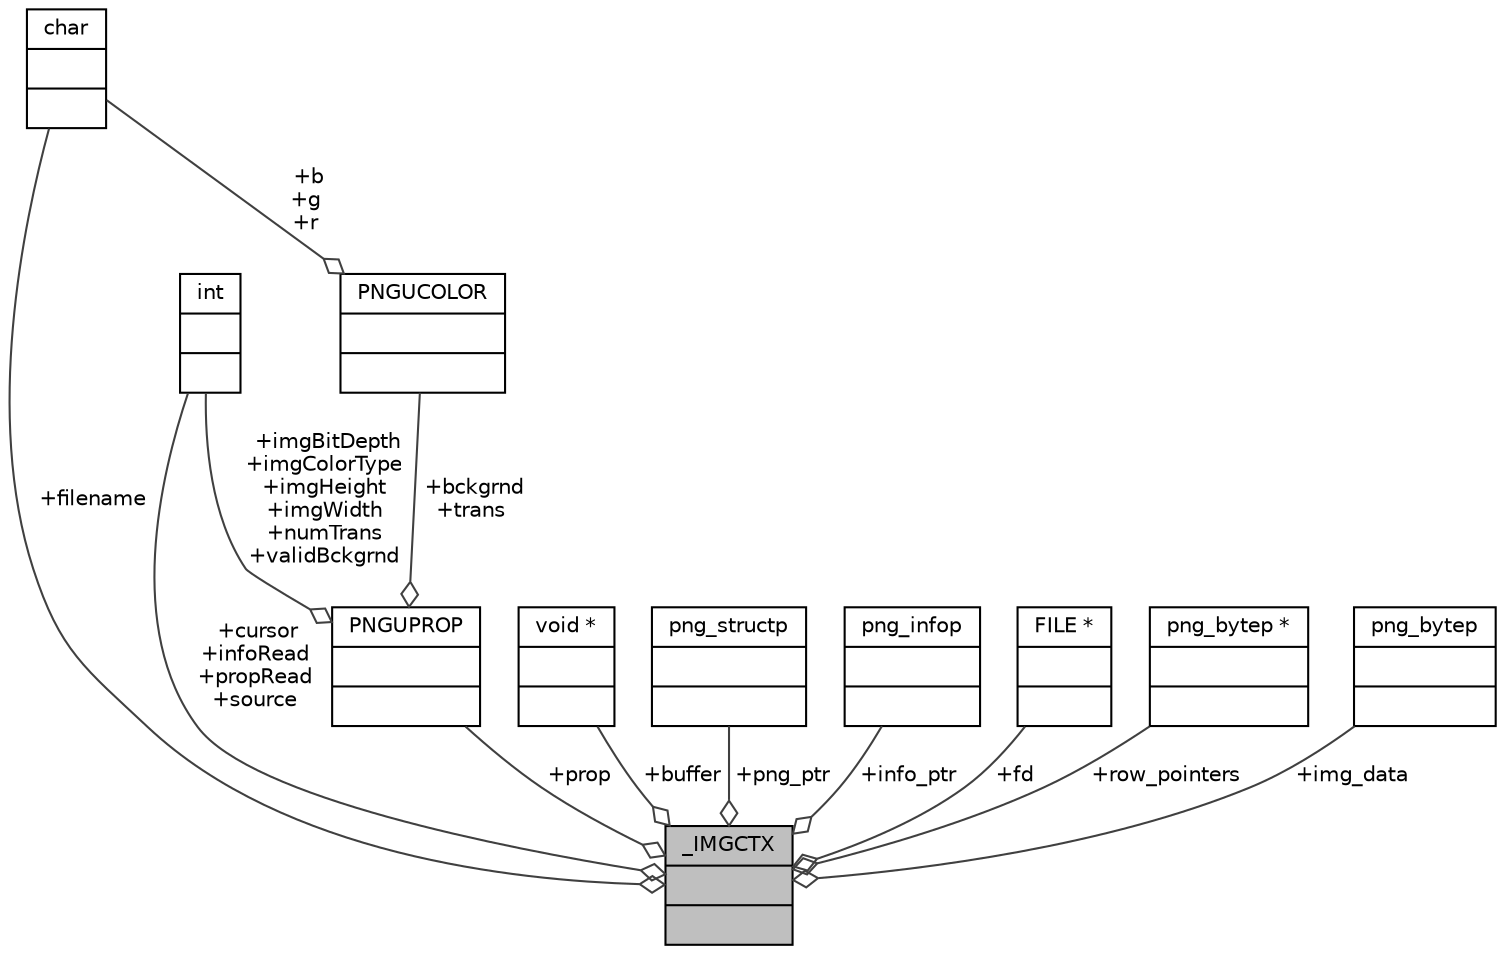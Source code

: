 digraph "_IMGCTX"
{
 // LATEX_PDF_SIZE
  edge [fontname="Helvetica",fontsize="10",labelfontname="Helvetica",labelfontsize="10"];
  node [fontname="Helvetica",fontsize="10",shape=record];
  Node1 [label="{_IMGCTX\n||}",height=0.2,width=0.4,color="black", fillcolor="grey75", style="filled", fontcolor="black",tooltip=" "];
  Node2 -> Node1 [color="grey25",fontsize="10",style="solid",label=" +cursor\n+infoRead\n+propRead\n+source" ,arrowhead="odiamond",fontname="Helvetica"];
  Node2 [label="{int\n||}",height=0.2,width=0.4,color="black", fillcolor="white", style="filled",tooltip=" "];
  Node3 -> Node1 [color="grey25",fontsize="10",style="solid",label=" +buffer" ,arrowhead="odiamond",fontname="Helvetica"];
  Node3 [label="{void *\n||}",height=0.2,width=0.4,color="black", fillcolor="white", style="filled",tooltip=" "];
  Node4 -> Node1 [color="grey25",fontsize="10",style="solid",label=" +filename" ,arrowhead="odiamond",fontname="Helvetica"];
  Node4 [label="{char\n||}",height=0.2,width=0.4,color="black", fillcolor="white", style="filled",tooltip=" "];
  Node5 -> Node1 [color="grey25",fontsize="10",style="solid",label=" +prop" ,arrowhead="odiamond",fontname="Helvetica"];
  Node5 [label="{PNGUPROP\n||}",height=0.2,width=0.4,color="black", fillcolor="white", style="filled",URL="$struct_p_n_g_u_p_r_o_p.html",tooltip=" "];
  Node2 -> Node5 [color="grey25",fontsize="10",style="solid",label=" +imgBitDepth\n+imgColorType\n+imgHeight\n+imgWidth\n+numTrans\n+validBckgrnd" ,arrowhead="odiamond",fontname="Helvetica"];
  Node6 -> Node5 [color="grey25",fontsize="10",style="solid",label=" +bckgrnd\n+trans" ,arrowhead="odiamond",fontname="Helvetica"];
  Node6 [label="{PNGUCOLOR\n||}",height=0.2,width=0.4,color="black", fillcolor="white", style="filled",URL="$struct_p_n_g_u_c_o_l_o_r.html",tooltip=" "];
  Node4 -> Node6 [color="grey25",fontsize="10",style="solid",label=" +b\n+g\n+r" ,arrowhead="odiamond",fontname="Helvetica"];
  Node7 -> Node1 [color="grey25",fontsize="10",style="solid",label=" +png_ptr" ,arrowhead="odiamond",fontname="Helvetica"];
  Node7 [label="{png_structp\n||}",height=0.2,width=0.4,color="black", fillcolor="white", style="filled",tooltip=" "];
  Node8 -> Node1 [color="grey25",fontsize="10",style="solid",label=" +info_ptr" ,arrowhead="odiamond",fontname="Helvetica"];
  Node8 [label="{png_infop\n||}",height=0.2,width=0.4,color="black", fillcolor="white", style="filled",tooltip=" "];
  Node9 -> Node1 [color="grey25",fontsize="10",style="solid",label=" +fd" ,arrowhead="odiamond",fontname="Helvetica"];
  Node9 [label="{FILE *\n||}",height=0.2,width=0.4,color="black", fillcolor="white", style="filled",tooltip=" "];
  Node10 -> Node1 [color="grey25",fontsize="10",style="solid",label=" +row_pointers" ,arrowhead="odiamond",fontname="Helvetica"];
  Node10 [label="{png_bytep *\n||}",height=0.2,width=0.4,color="black", fillcolor="white", style="filled",tooltip=" "];
  Node11 -> Node1 [color="grey25",fontsize="10",style="solid",label=" +img_data" ,arrowhead="odiamond",fontname="Helvetica"];
  Node11 [label="{png_bytep\n||}",height=0.2,width=0.4,color="black", fillcolor="white", style="filled",tooltip=" "];
}
